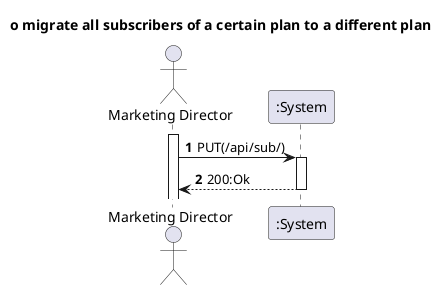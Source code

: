 @startuml
'https://plantuml.com/sequence-diagram

title o migrate all subscribers of a certain plan to a different plan


autoactivate on
autonumber

actor "Marketing Director" as MarketingDirector
participant ":System" as System

activate MarketingDirector

MarketingDirector -> System: PUT(/api/sub/)
System --> MarketingDirector: 200:Ok

@enduml